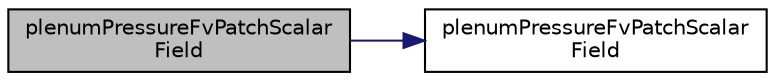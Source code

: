 digraph "plenumPressureFvPatchScalarField"
{
  bgcolor="transparent";
  edge [fontname="Helvetica",fontsize="10",labelfontname="Helvetica",labelfontsize="10"];
  node [fontname="Helvetica",fontsize="10",shape=record];
  rankdir="LR";
  Node1 [label="plenumPressureFvPatchScalar\lField",height=0.2,width=0.4,color="black", fillcolor="grey75", style="filled", fontcolor="black"];
  Node1 -> Node2 [color="midnightblue",fontsize="10",style="solid",fontname="Helvetica"];
  Node2 [label="plenumPressureFvPatchScalar\lField",height=0.2,width=0.4,color="black",URL="$a01903.html#a657689b82816e795bafeba7a267db44d",tooltip="Construct from patch and internal field. "];
}
